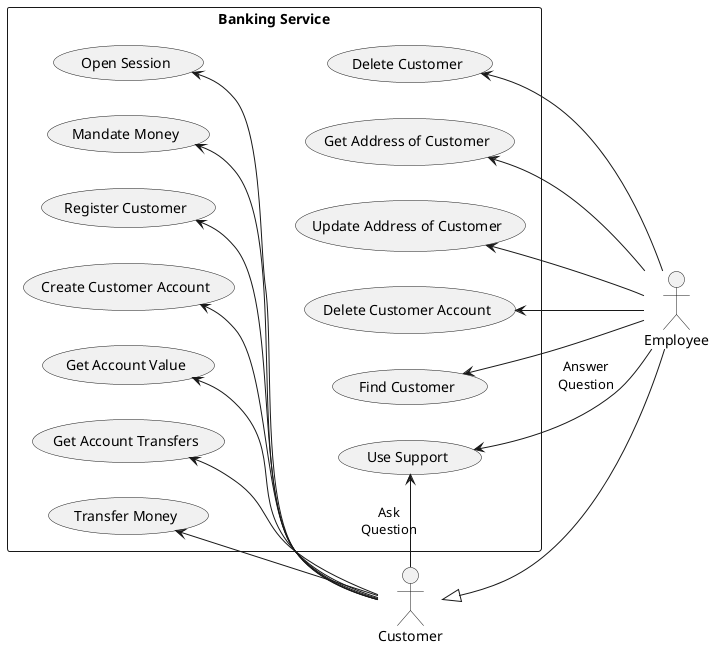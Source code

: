 @startuml

left to right direction
skinparam monochrome true

actor "Customer" as c
actor "Employee" as e

c <|-- e

rectangle "Banking Service" as Banking {

  usecase "Register Customer" as uc11
  usecase "Find Customer" as uc12
  usecase "Delete Customer" as uc13
  usecase "Get Address of Customer" as uc14
  usecase "Update Address of Customer" as uc15
  usecase "Create Customer Account" as uc16
  usecase "Delete Customer Account" as uc17

  usecase "Open Session" as uc21

  usecase "Use Support" as uc31

  usecase "Get Account Value" as uc41
  usecase "Get Account Transfers" as uc42
  usecase "Transfer Money" as uc43
  usecase "Mandate Money" as uc44
}

' Customer Service
uc11 <-- c
uc16 <-- c

e --> uc12
e --> uc13
e --> uc14
e --> uc15
e --> uc17


' Session Service
uc21 <-- c


' Support Service
'uc31 --> chat
uc31 <-- c : Ask\nQuestion
e --> uc31 : Answer\nQuestion


' Banking Service
uc41 <-- c
uc42 <-- c
uc43 <-- c
uc44 <-- c

' Layout
uc21 -[hidden]-> uc12
uc21 -[hidden]-> uc13
uc21 -[hidden]-> uc14
uc21 -[hidden]-> uc15
uc21 -[hidden]-> uc17
uc44 -[hidden]-> uc31

@enduml